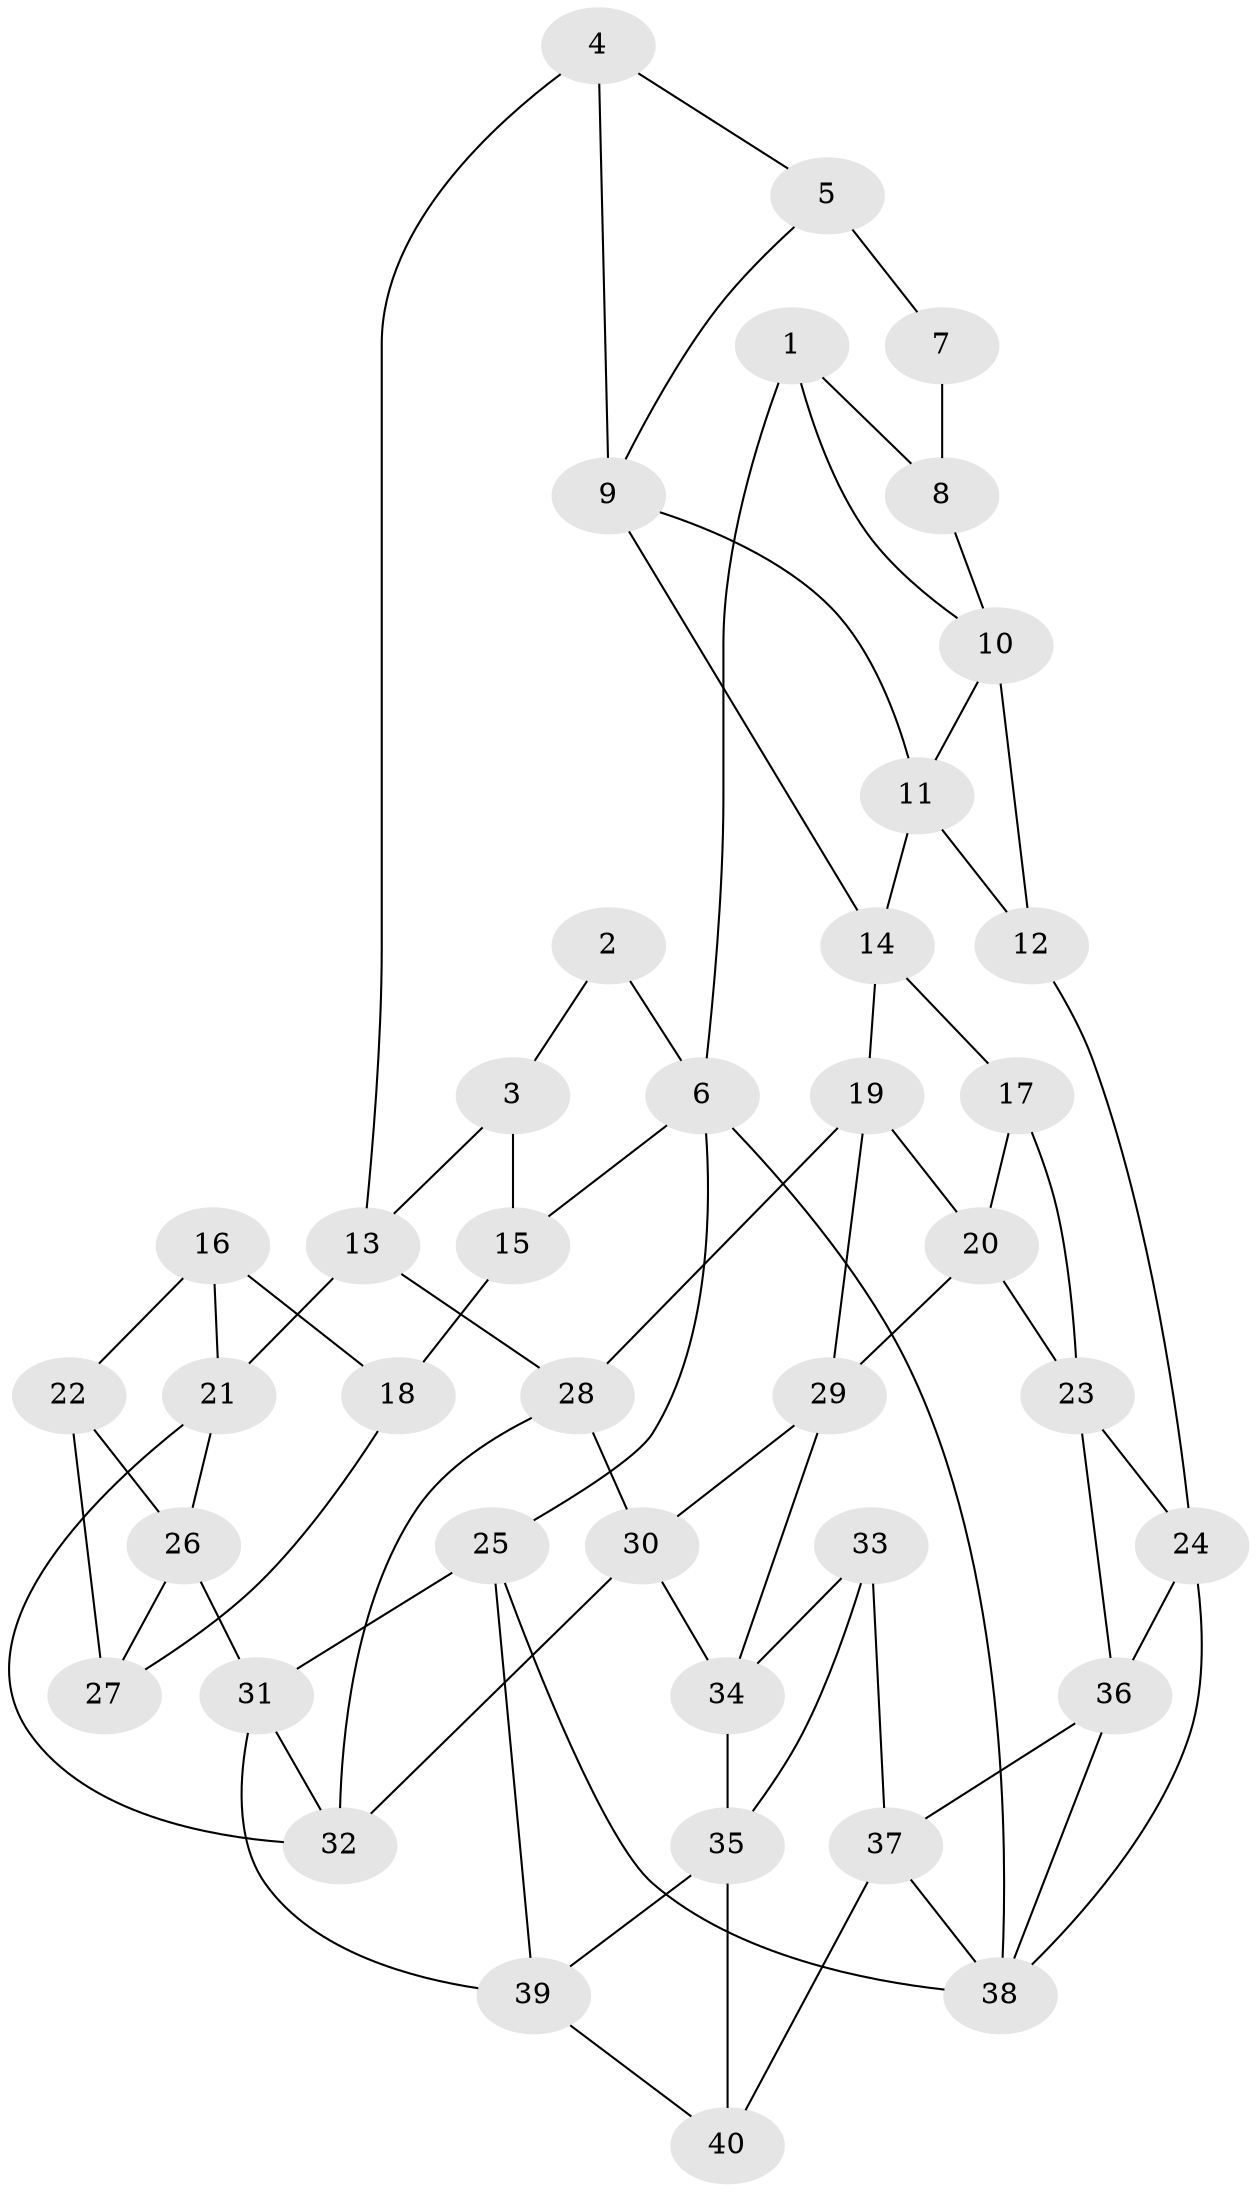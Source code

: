 // original degree distribution, {3: 0.025, 6: 0.2625, 5: 0.425, 4: 0.2875}
// Generated by graph-tools (version 1.1) at 2025/03/03/09/25 03:03:28]
// undirected, 40 vertices, 72 edges
graph export_dot {
graph [start="1"]
  node [color=gray90,style=filled];
  1;
  2;
  3;
  4;
  5;
  6;
  7;
  8;
  9;
  10;
  11;
  12;
  13;
  14;
  15;
  16;
  17;
  18;
  19;
  20;
  21;
  22;
  23;
  24;
  25;
  26;
  27;
  28;
  29;
  30;
  31;
  32;
  33;
  34;
  35;
  36;
  37;
  38;
  39;
  40;
  1 -- 6 [weight=1.0];
  1 -- 8 [weight=1.0];
  1 -- 10 [weight=1.0];
  2 -- 3 [weight=1.0];
  2 -- 6 [weight=2.0];
  3 -- 13 [weight=1.0];
  3 -- 15 [weight=1.0];
  4 -- 5 [weight=1.0];
  4 -- 9 [weight=1.0];
  4 -- 13 [weight=1.0];
  5 -- 7 [weight=2.0];
  5 -- 9 [weight=1.0];
  6 -- 15 [weight=1.0];
  6 -- 25 [weight=1.0];
  6 -- 38 [weight=1.0];
  7 -- 8 [weight=2.0];
  8 -- 10 [weight=1.0];
  9 -- 11 [weight=1.0];
  9 -- 14 [weight=1.0];
  10 -- 11 [weight=1.0];
  10 -- 12 [weight=1.0];
  11 -- 12 [weight=1.0];
  11 -- 14 [weight=1.0];
  12 -- 24 [weight=1.0];
  13 -- 21 [weight=1.0];
  13 -- 28 [weight=1.0];
  14 -- 17 [weight=1.0];
  14 -- 19 [weight=1.0];
  15 -- 18 [weight=2.0];
  16 -- 18 [weight=1.0];
  16 -- 21 [weight=1.0];
  16 -- 22 [weight=1.0];
  17 -- 20 [weight=1.0];
  17 -- 23 [weight=1.0];
  18 -- 27 [weight=1.0];
  19 -- 20 [weight=1.0];
  19 -- 28 [weight=1.0];
  19 -- 29 [weight=1.0];
  20 -- 23 [weight=1.0];
  20 -- 29 [weight=1.0];
  21 -- 26 [weight=1.0];
  21 -- 32 [weight=1.0];
  22 -- 26 [weight=1.0];
  22 -- 27 [weight=2.0];
  23 -- 24 [weight=1.0];
  23 -- 36 [weight=1.0];
  24 -- 36 [weight=1.0];
  24 -- 38 [weight=1.0];
  25 -- 31 [weight=1.0];
  25 -- 38 [weight=1.0];
  25 -- 39 [weight=1.0];
  26 -- 27 [weight=1.0];
  26 -- 31 [weight=1.0];
  28 -- 30 [weight=1.0];
  28 -- 32 [weight=1.0];
  29 -- 30 [weight=1.0];
  29 -- 34 [weight=1.0];
  30 -- 32 [weight=1.0];
  30 -- 34 [weight=1.0];
  31 -- 32 [weight=1.0];
  31 -- 39 [weight=1.0];
  33 -- 34 [weight=1.0];
  33 -- 35 [weight=1.0];
  33 -- 37 [weight=1.0];
  34 -- 35 [weight=1.0];
  35 -- 39 [weight=1.0];
  35 -- 40 [weight=1.0];
  36 -- 37 [weight=1.0];
  36 -- 38 [weight=1.0];
  37 -- 38 [weight=1.0];
  37 -- 40 [weight=1.0];
  39 -- 40 [weight=1.0];
}
